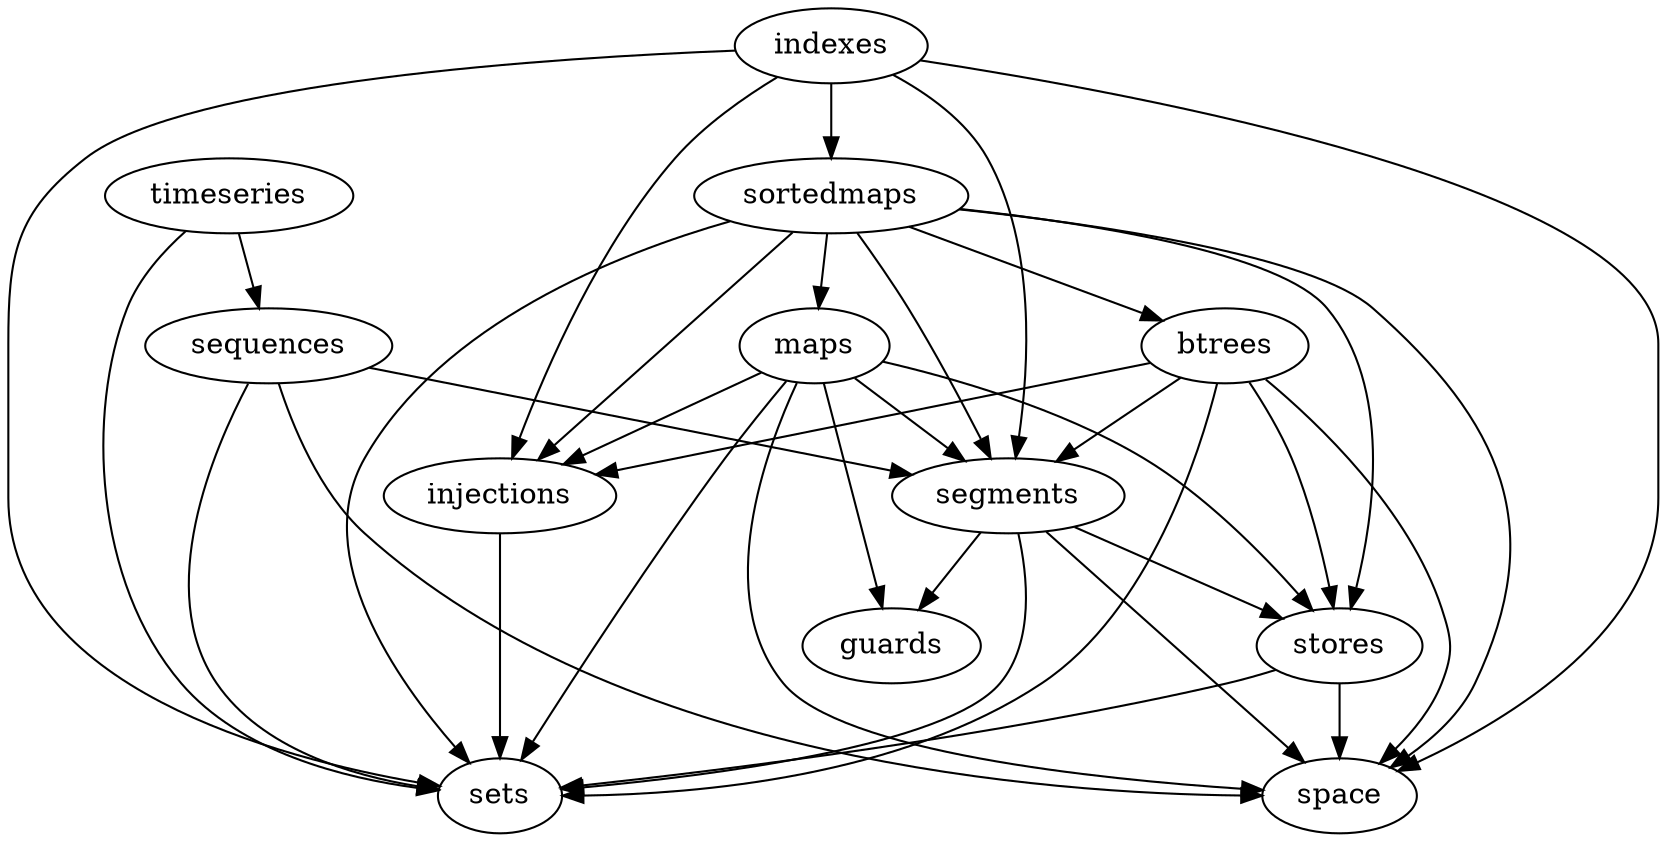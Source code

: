 digraph "Bundles" {
btrees -> stores;
btrees -> sets;
btrees -> space;
btrees -> segments;
btrees -> injections;
indexes -> space;
indexes -> sortedmaps;
indexes -> sets;
indexes -> segments;
indexes -> injections;
injections -> sets;
maps -> sets;
maps -> space;
maps -> segments;
maps -> stores;
maps -> guards;
maps -> injections;
segments -> space;
segments -> stores;
segments -> sets;
segments -> guards;
sequences -> segments;
sequences -> space;
sequences -> sets;
sortedmaps -> sets;
sortedmaps -> maps;
sortedmaps -> segments;
sortedmaps -> space;
sortedmaps -> stores;
sortedmaps -> btrees;
sortedmaps -> injections;
stores -> space;
stores -> sets;
timeseries -> sets;
timeseries -> sequences;
}

